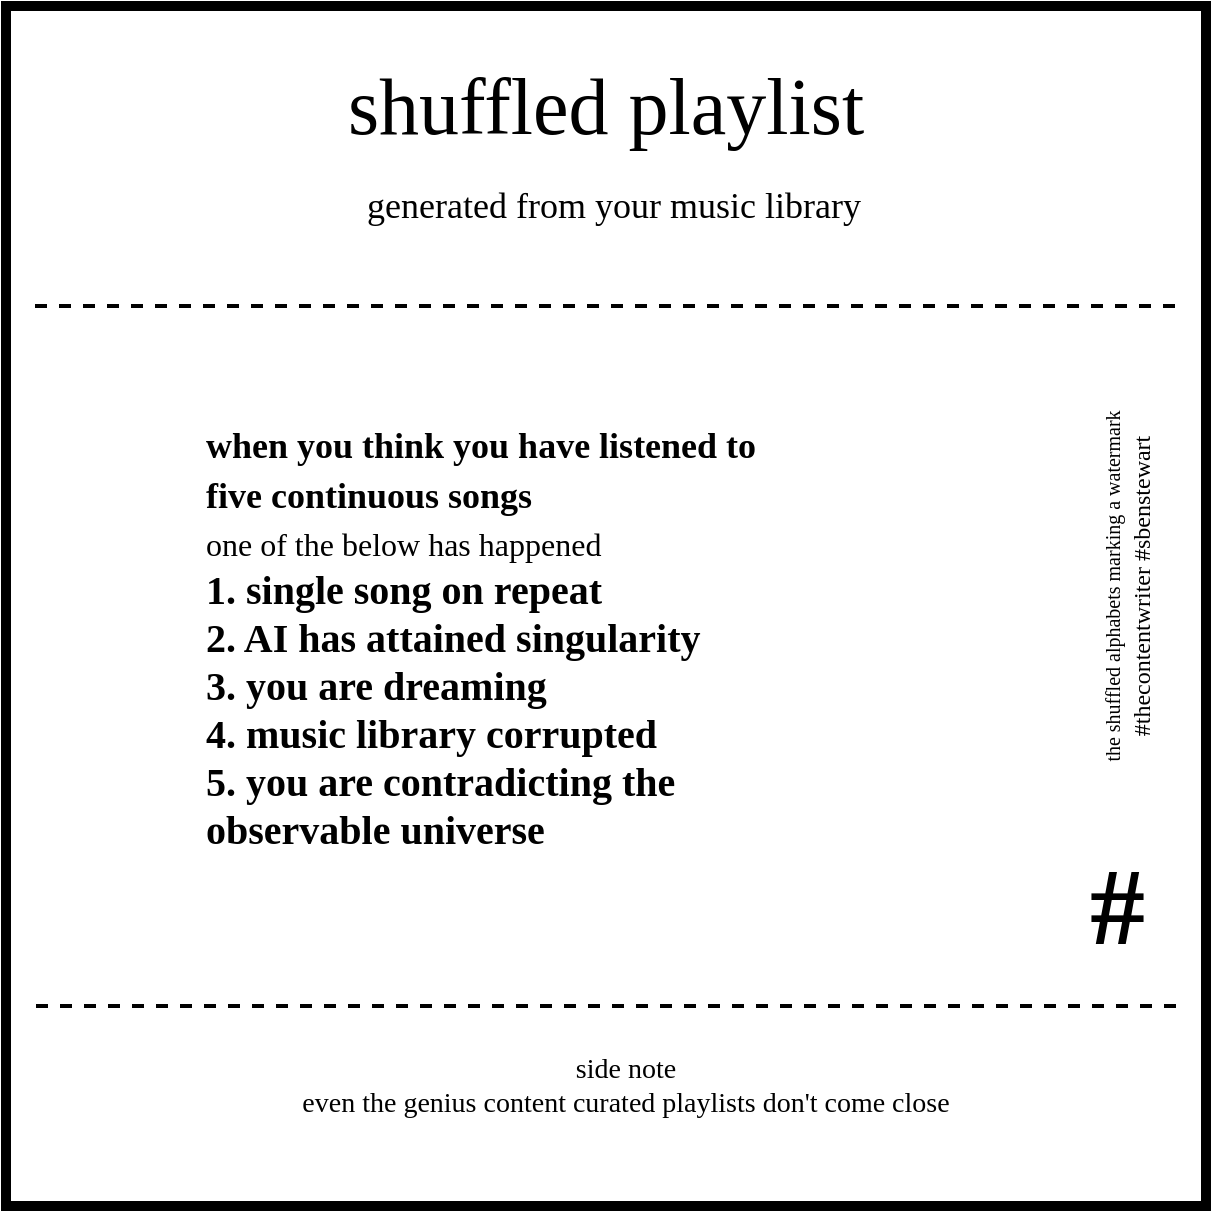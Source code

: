<mxfile version="12.1.9" type="device" pages="1"><diagram id="dX7Dphyso45SB9-RoEhv" name="Page-1"><mxGraphModel dx="741" dy="442" grid="1" gridSize="10" guides="1" tooltips="1" connect="1" arrows="1" fold="1" page="1" pageScale="1" pageWidth="827" pageHeight="1169" math="0" shadow="0"><root><mxCell id="0"/><mxCell id="1" parent="0"/><mxCell id="nfxZPmU7g6QgWNAvG-ER-2" value="" style="whiteSpace=wrap;html=1;aspect=fixed;strokeWidth=5;fillColor=none;" parent="1" vertex="1"><mxGeometry x="210" y="90" width="600" height="600" as="geometry"/></mxCell><mxCell id="24nE8TUnG7-nZ0S-kitC-7" value="&lt;font face=&quot;xkcd&quot; style=&quot;font-size: 20px&quot;&gt;&lt;font style=&quot;font-weight: bold ; font-size: 18px&quot;&gt;when you think you have listened to &lt;br&gt;five continuous songs&lt;br&gt;&lt;/font&gt;&lt;font style=&quot;font-size: 16px&quot;&gt;one of the below has happened&lt;/font&gt;&lt;br&gt;&lt;span style=&quot;font-weight: bold ; font-size: 20px&quot;&gt;1. single song on repeat&lt;br&gt;&lt;/span&gt;&lt;b&gt;2. AI has attained singularity&lt;br&gt;3. you are dreaming&lt;br&gt;4. music library corrupted&lt;br&gt;&lt;/b&gt;&lt;/font&gt;&lt;b style=&quot;font-family: &amp;#34;xkcd&amp;#34; ; font-size: 20px&quot;&gt;5. you are contradicting the &lt;/b&gt;&lt;font face=&quot;xkcd&quot;&gt;&lt;span style=&quot;font-size: 20px&quot;&gt;&lt;b&gt;observable&lt;/b&gt;&lt;/span&gt;&lt;/font&gt;&lt;b style=&quot;font-family: &amp;#34;xkcd&amp;#34; ; font-size: 20px&quot;&gt;&amp;nbsp;universe&lt;/b&gt;&lt;font face=&quot;xkcd&quot; style=&quot;font-size: 20px&quot;&gt;&lt;br&gt;&lt;/font&gt;" style="text;html=1;strokeColor=none;fillColor=none;align=left;verticalAlign=middle;whiteSpace=wrap;rounded=0;" parent="1" vertex="1"><mxGeometry x="308" y="270" width="404" height="270" as="geometry"/></mxCell><mxCell id="8b6ggLF4gSHIukh4vJdm-18" value="&lt;span style=&quot;font-family: &amp;#34;xkcd&amp;#34; ; font-size: 40px&quot;&gt;shuffled playlist&lt;/span&gt;&lt;font face=&quot;xkcd&quot;&gt;&lt;br&gt;&lt;/font&gt;" style="text;html=1;strokeColor=none;fillColor=none;align=center;verticalAlign=middle;whiteSpace=wrap;rounded=0;" parent="1" vertex="1"><mxGeometry x="300" y="130" width="420" height="20" as="geometry"/></mxCell><mxCell id="8b6ggLF4gSHIukh4vJdm-24" value="&lt;p&gt;&lt;font face=&quot;xkcd&quot;&gt;&lt;span style=&quot;font-size: 18px&quot;&gt;generated from your music library&lt;/span&gt;&lt;/font&gt;&lt;/p&gt;" style="text;html=1;strokeColor=none;fillColor=none;align=center;verticalAlign=middle;whiteSpace=wrap;rounded=0;" parent="1" vertex="1"><mxGeometry x="274" y="180" width="480" height="20" as="geometry"/></mxCell><mxCell id="8b6ggLF4gSHIukh4vJdm-30" value="" style="endArrow=none;dashed=1;html=1;strokeWidth=2;" parent="1" edge="1"><mxGeometry width="50" height="50" relative="1" as="geometry"><mxPoint x="794.5" y="240" as="sourcePoint"/><mxPoint x="219.5" y="240" as="targetPoint"/></mxGeometry></mxCell><mxCell id="k-dpR7HA_-HZ3Fbqk2lw-16" value="" style="endArrow=none;dashed=1;html=1;strokeWidth=2;" parent="1" edge="1"><mxGeometry width="50" height="50" relative="1" as="geometry"><mxPoint x="795" y="590" as="sourcePoint"/><mxPoint x="220" y="590" as="targetPoint"/></mxGeometry></mxCell><mxCell id="k-dpR7HA_-HZ3Fbqk2lw-17" value="&lt;font face=&quot;xkcd&quot;&gt;&lt;span style=&quot;font-size: 14px&quot;&gt;side note &lt;br&gt;&lt;/span&gt;&lt;/font&gt;&lt;div style=&quot;font-family: &amp;#34;xkcd&amp;#34; ; font-size: 14px&quot;&gt;even the genius content curated playlists don't come close&lt;/div&gt;" style="text;html=1;strokeColor=none;fillColor=none;align=center;verticalAlign=middle;whiteSpace=wrap;rounded=0;" parent="1" vertex="1"><mxGeometry x="290" y="620" width="460" height="20" as="geometry"/></mxCell><mxCell id="pKVuHFSoDqtFi99w7tCS-15" value="&lt;font face=&quot;xkcd&quot;&gt;&lt;font style=&quot;font-size: 10px&quot;&gt;the shuffled alphabets marking a watermark&lt;/font&gt;&lt;br&gt;#thecontentwriter #sbenstewart&lt;br&gt;&lt;/font&gt;" style="text;html=1;strokeColor=none;fillColor=none;align=center;verticalAlign=middle;whiteSpace=wrap;rounded=0;rotation=-90;" parent="1" vertex="1"><mxGeometry x="650" y="370" width="240" height="20" as="geometry"/></mxCell><mxCell id="28kJydxhJABAMLtBPaiv-1" value="&lt;font face=&quot;xkcd&quot;&gt;&lt;b&gt;&lt;font style=&quot;font-size: 55px&quot;&gt;#&lt;/font&gt;&lt;/b&gt;&lt;br&gt;&lt;/font&gt;" style="text;html=1;strokeColor=none;fillColor=none;align=left;verticalAlign=middle;whiteSpace=wrap;rounded=0;" parent="1" vertex="1"><mxGeometry x="750" y="530" width="27" height="20" as="geometry"/></mxCell></root></mxGraphModel></diagram></mxfile>